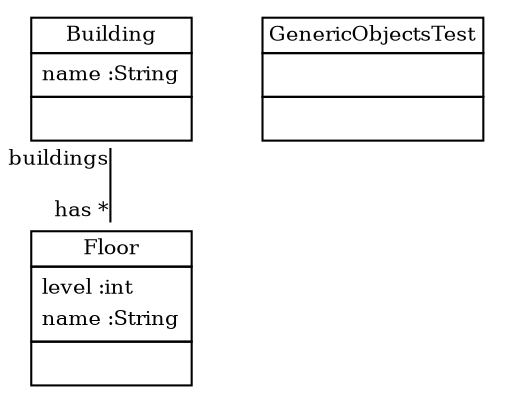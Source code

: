 
 digraph ClassDiagram {
    node [shape = none, fontsize = 10]; 
    edge [fontsize = 10];
    
    
    Building [label=<<table border='0' cellborder='1' cellspacing='0'> <tr> <td>Building</td> </tr> <tr><td><table border='0' cellborder='0' cellspacing='0'> <tr><td align='left'>name :String</td></tr>  </table></td></tr> <tr><td><table border='0' cellborder='0' cellspacing='0'> <tr><td> </td></tr> </table></td></tr> </table>>];
    Floor [label=<<table border='0' cellborder='1' cellspacing='0'> <tr> <td>Floor</td> </tr> <tr><td><table border='0' cellborder='0' cellspacing='0'> <tr><td align='left'>level :int</td></tr> <tr><td align='left'>name :String</td></tr>  </table></td></tr> <tr><td><table border='0' cellborder='0' cellspacing='0'> <tr><td> </td></tr> </table></td></tr> </table>>];
    GenericObjectsTest [label=<<table border='0' cellborder='1' cellspacing='0'> <tr> <td>GenericObjectsTest</td> </tr> <tr><td><table border='0' cellborder='0' cellspacing='0'> <tr><td> </td></tr> </table></td></tr> <tr><td><table border='0' cellborder='0' cellspacing='0'> <tr><td> </td></tr> </table></td></tr> </table>>];
    
    
    
    Building -> Floor [headlabel = "has *" taillabel = "buildings" arrowhead = "none" ];
}

